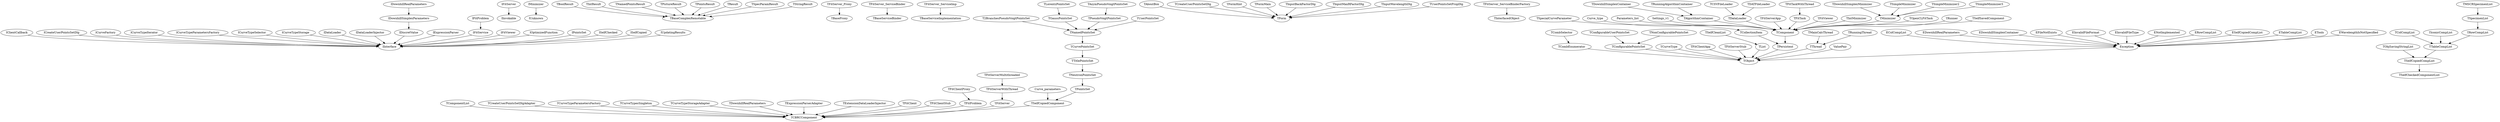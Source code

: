 DiGraph Classes {
  IClientCallback -> IInterface
  IClientCallback [href="ClientCallback.IClientCallback.html"]
  ICreateUserPointsSetDlg -> IInterface
  ICreateUserPointsSetDlg [href="int_create_user_points_set_dlg.ICreateUserPointsSetDlg.html"]
  ICurveFactory -> IInterface
  ICurveFactory [href="int_curve_factory.ICurveFactory.html"]
  ICurveTypeIterator -> IInterface
  ICurveTypeIterator [href="int_curve_type_iterator.ICurveTypeIterator.html"]
  ICurveTypeParametersFactory -> IInterface
  ICurveTypeParametersFactory [href="int_curve_type_parameters_factory.ICurveTypeParametersFactory.html"]
  ICurveTypeSelector -> IInterface
  ICurveTypeSelector [href="int_curve_type_selector.ICurveTypeSelector.html"]
  ICurveTypeStorage -> IInterface
  ICurveTypeStorage [href="int_curve_type_storage.ICurveTypeStorage.html"]
  IDataLoader -> IInterface
  IDataLoader [href="int_data_loader.IDataLoader.html"]
  IDataLoaderInjector -> IInterface
  IDataLoaderInjector [href="int_data_loader_injector.IDataLoaderInjector.html"]
  IDiscretValue -> IInterface
  IDiscretValue [href="comb_enumerator.IDiscretValue.html"]
  IDownhillSimplexParameters -> IDiscretValue
  IDownhillSimplexParameters [href="downhill_simplex_container.IDownhillSimplexParameters.html"]
  IDownhillRealParameters -> IDownhillSimplexParameters
  IDownhillRealParameters [href="downhill_simplex_container.IDownhillRealParameters.html"]
  IExpressionParser -> IInterface
  IExpressionParser [href="int_expression_parser.IExpressionParser.html"]
  IFitService -> IInterface
  IFitService [href="int_fit_service.IFitService.html"]
  IFitProblem -> IFitService
  IFitProblem [href="int_fit_service.IFitProblem.html"]
  IFitViewer -> IInterface
  IFitViewer [href="IntFitViewer.IFitViewer.html"]
  IOptimizedFunction -> IInterface
  IOptimizedFunction [href="downhill_simplex_container.IOptimizedFunction.html"]
  IPointsSet -> IInterface
  IPointsSet [href="int_points_set.IPointsSet.html"]
  ISelfChecked -> IInterface
  ISelfChecked [href="component_list.ISelfChecked.html"]
  ISelfCopied -> IInterface
  ISelfCopied [href="self_copied_component.ISelfCopied.html"]
  IUpdatingResults -> IInterface
  IUpdatingResults [href="downhill_simplex_container.IUpdatingResults.html"]
  IFitServer -> IInvokable
  IFitServer [href="int_fit_server.IFitServer.html"]
  IMinimizer -> IUnknown
  IMinimizer [href="int_minimizer.IMinimizer.html"]
  TBoolResult -> TBaseComplexRemotable
  TBoolResult [href="int_fit_server.TBoolResult.html"]
  TIntResult -> TBaseComplexRemotable
  TIntResult [href="int_fit_server.TIntResult.html"]
  TNamedPointsResult -> TBaseComplexRemotable
  TNamedPointsResult [href="int_fit_server.TNamedPointsResult.html"]
  TPictureResult -> TBaseComplexRemotable
  TPictureResult [href="int_fit_server.TPictureResult.html"]
  TPointsResult -> TBaseComplexRemotable
  TPointsResult [href="int_fit_server.TPointsResult.html"]
  TResult -> TBaseComplexRemotable
  TResult [href="int_fit_server.TResult.html"]
  TSpecParamResult -> TBaseComplexRemotable
  TSpecParamResult [href="int_fit_server.TSpecParamResult.html"]
  TStringResult -> TBaseComplexRemotable
  TStringResult [href="int_fit_server.TStringResult.html"]
  TFitServer_Proxy -> TBaseProxy
  TFitServer_Proxy [href="fit_server_proxy.TFitServer_Proxy.html"]
  TFitServer_ServiceBinder -> TBaseServiceBinder
  TFitServer_ServiceBinder [href="fit_server_binder.TFitServer_ServiceBinder.html"]
  TFitServer_ServiceImp -> TBaseServiceImplementation
  TFitServer_ServiceImp [href="fit_server_imp.TFitServer_ServiceImp.html"]
  TComponentList -> TCBRCComponent
  TComponentList [href="component_list.TComponentList.html"]
  TCreateUserPointsSetDlgAdapter -> TCBRCComponent
  TCreateUserPointsSetDlgAdapter [href="create_user_points_set_dlg_adapter.TCreateUserPointsSetDlgAdapter.html"]
  TCurveTypeParametersFactory -> TCBRCComponent
  TCurveTypeParametersFactory [href="curve_type_parameters_factory.TCurveTypeParametersFactory.html"]
  TCurveTypesSingleton -> TCBRCComponent
  TCurveTypesSingleton [href="curve_types_singleton.TCurveTypesSingleton.html"]
  TCurveTypeStorageAdapter -> TCBRCComponent
  TCurveTypeStorageAdapter [href="curve_type_storage_adapter.TCurveTypeStorageAdapter.html"]
  TDownhillRealParameters -> TCBRCComponent
  TDownhillRealParameters [href="downhill_simplex_container.TDownhillRealParameters.html"]
  TExpressionParserAdapter -> TCBRCComponent
  TExpressionParserAdapter [href="expression_parser_adapter.TExpressionParserAdapter.html"]
  TExtensionDataLoaderInjector -> TCBRCComponent
  TExtensionDataLoaderInjector [href="extension_data_loader_injector.TExtensionDataLoaderInjector.html"]
  TFitClient -> TCBRCComponent
  TFitClient [href="fit_client.TFitClient.html"]
  TFitClientStub -> TCBRCComponent
  TFitClientStub [href="fit_client_stub.TFitClientStub.html"]
  TFitProblem -> TCBRCComponent
  TFitProblem [href="fit_problem.TFitProblem.html"]
  TFitClientProxy -> TFitProblem
  TFitClientProxy [href="fit_client_proxy.TFitClientProxy.html"]
  TFitServer -> TCBRCComponent
  TFitServer [href="fit_server.TFitServer.html"]
  TFitServerWithThread -> TFitServer
  TFitServerWithThread [href="fit_server_with_thread.TFitServerWithThread.html"]
  TFitServerMultithreaded -> TFitServerWithThread
  TFitServerMultithreaded [href="fit_server_multithreaded.TFitServerMultithreaded.html"]
  TSelfCopiedComponent -> TCBRCComponent
  TSelfCopiedComponent [href="self_copied_component.TSelfCopiedComponent.html"]
  Curve_parameters -> TSelfCopiedComponent
  Curve_parameters [href="curve_points_set.Curve_parameters.html"]
  TPointsSet -> TSelfCopiedComponent
  TPointsSet [href="points_set.TPointsSet.html"]
  TNeutronPointsSet -> TPointsSet
  TNeutronPointsSet [href="neutron_points_set.TNeutronPointsSet.html"]
  TTitlePointsSet -> TNeutronPointsSet
  TTitlePointsSet [href="title_points_set.TTitlePointsSet.html"]
  TCurvePointsSet -> TTitlePointsSet
  TCurvePointsSet [href="curve_points_set.TCurvePointsSet.html"]
  TNamedPointsSet -> TCurvePointsSet
  TNamedPointsSet [href="named_points_set.TNamedPointsSet.html"]
  T2BranchesPseudoVoigtPointsSet -> TNamedPointsSet
  T2BranchesPseudoVoigtPointsSet [href="two_branches_pseudo_voigt_points_set.T2BranchesPseudoVoigtPointsSet.html"]
  TGaussPointsSet -> TNamedPointsSet
  TGaussPointsSet [href="gauss_points_set.TGaussPointsSet.html"]
  TLorentzPointsSet -> TGaussPointsSet
  TLorentzPointsSet [href="lorentz_points_set.TLorentzPointsSet.html"]
  TPseudoVoigtPointsSet -> TNamedPointsSet
  TPseudoVoigtPointsSet [href="pseudo_voigt_points_set.TPseudoVoigtPointsSet.html"]
  TAsymPseudoVoigtPointsSet -> TPseudoVoigtPointsSet
  TAsymPseudoVoigtPointsSet [href="asym_pseudo_voigt_points_set.TAsymPseudoVoigtPointsSet.html"]
  TUserPointsSet -> TNamedPointsSet
  TUserPointsSet [href="user_points_set.TUserPointsSet.html"]
  TAboutBox -> TForm
  TAboutBox [href="about_box_dialog.TAboutBox.html"]
  TCreateUserPointsSetDlg -> TForm
  TCreateUserPointsSetDlg [href="create_user_points_set_dlg.TCreateUserPointsSetDlg.html"]
  TFormHint -> TForm
  TFormHint [href="form_hint.TFormHint.html"]
  TFormMain -> TForm
  TFormMain [href="form_main.TFormMain.html"]
  TInputBackFactorDlg -> TForm
  TInputBackFactorDlg [href="input_back_factor_dialog.TInputBackFactorDlg.html"]
  TInputMaxRFactorDlg -> TForm
  TInputMaxRFactorDlg [href="input_max_rfactor_dialog.TInputMaxRFactorDlg.html"]
  TInputWavelengthDlg -> TForm
  TInputWavelengthDlg [href="input_wavelength_dialog.TInputWavelengthDlg.html"]
  TUserPointsSetPropDlg -> TForm
  TUserPointsSetPropDlg [href="user_points_set_prop_dialog.TUserPointsSetPropDlg.html"]
  TFitServer_ServiceBinderFactory -> TInterfacedObject
  TFitServer_ServiceBinderFactory [href="fit_server_binder.TFitServer_ServiceBinderFactory.html"]
  Exception -> TObject
  EColCompList -> Exception
  EColCompList [href="table_components.EColCompList.html"]
  EDownhillRealParameters -> Exception
  EDownhillRealParameters [href="downhill_simplex_container.EDownhillRealParameters.html"]
  EDownhillSimplexContainer -> Exception
  EDownhillSimplexContainer [href="downhill_simplex_container.EDownhillSimplexContainer.html"]
  EFileNotExists -> Exception
  EFileNotExists [href="data_loader.EFileNotExists.html"]
  EInvalidFileFormat -> Exception
  EInvalidFileFormat [href="data_loader.EInvalidFileFormat.html"]
  EInvalidFileType -> Exception
  EInvalidFileType [href="data_loader.EInvalidFileType.html"]
  ENotImplemented -> Exception
  ENotImplemented [href="curve_types_singleton.ENotImplemented.html"]
  ERowCompList -> Exception
  ERowCompList [href="table_components.ERowCompList.html"]
  ESelfCopiedCompList -> Exception
  ESelfCopiedCompList [href="self_copied_component.ESelfCopiedCompList.html"]
  ETableCompList -> Exception
  ETableCompList [href="table_components.ETableCompList.html"]
  ETools -> Exception
  ETools [href="Tools.ETools.html"]
  EWavelengthIsNotSpecified -> Exception
  EWavelengthIsNotSpecified [href="neutron_points_set.EWavelengthIsNotSpecified.html"]
  TCombEnumerator -> TObject
  TCombEnumerator [href="comb_enumerator.TCombEnumerator.html"]
  TCombSelector -> TCombEnumerator
  TCombSelector [href="comb_enumerator.TCombSelector.html"]
  TConfigurablePointsSet -> TObject
  TConfigurablePointsSet [href="configurable_points_set.TConfigurablePointsSet.html"]
  TConfigurableUserPointsSet -> TConfigurablePointsSet
  TConfigurableUserPointsSet [href="configurable_user_points_set.TConfigurableUserPointsSet.html"]
  TNonConfigurablePointsSet -> TConfigurablePointsSet
  TNonConfigurablePointsSet [href="non_configurable_points_set.TNonConfigurablePointsSet.html"]
  TCurveType -> TObject
  TCurveType [href="curve_types_singleton.TCurveType.html"]
  TFitClientApp -> TObject
  TFitClientApp [href="fit_client_app.TFitClientApp.html"]
  TFitServerStub -> TObject
  TFitServerStub [href="fit_server_stub.TFitServerStub.html"]
  TList -> TObject
  TSelfCleanList -> TList
  TSelfCleanList [href="component_list.TSelfCleanList.html"]
  TPersistent -> TObject
  TCollectionItem -> TPersistent
  TSpecialCurveParameter -> TCollectionItem
  TSpecialCurveParameter [href="curve_points_set.TSpecialCurveParameter.html"]
  TComponent -> TPersistent
  Curve_type -> TComponent
  Curve_type [href="app_settings.Curve_type.html"]
  Parameters_list -> TComponent
  Parameters_list [href="mscr_specimen_list.Parameters_list.html"]
  Settings_v1 -> TComponent
  Settings_v1 [href="app_settings.Settings_v1.html"]
  TAlgorithmContainer -> TComponent
  TAlgorithmContainer [href="algorithm_container.TAlgorithmContainer.html"]
  TDownhillSimplexContainer -> TAlgorithmContainer
  TDownhillSimplexContainer [href="downhill_simplex_container.TDownhillSimplexContainer.html"]
  TRunningAlgorithmContainer -> TAlgorithmContainer
  TRunningAlgorithmContainer [href="algorithm_container.TRunningAlgorithmContainer.html"]
  TDataLoader -> TComponent
  TDataLoader [href="data_loader.TDataLoader.html"]
  TCSVFileLoader -> TDataLoader
  TCSVFileLoader [href="csv_file_loader.TCSVFileLoader.html"]
  TDATFileLoader -> TDataLoader
  TDATFileLoader [href="dat_file_loader.TDATFileLoader.html"]
  TFitServerApp -> TComponent
  TFitServerApp [href="fit_server_app.TFitServerApp.html"]
  TFitTask -> TComponent
  TFitTask [href="fit_task.TFitTask.html"]
  TFitTaskWithThread -> TFitTask
  TFitTaskWithThread [href="fit_task_with_thread.TFitTaskWithThread.html"]
  TFitViewer -> TComponent
  TFitViewer [href="fit_viewer.TFitViewer.html"]
  TIntMinimizer -> TComponent
  TIntMinimizer [href="int_minimizer.TIntMinimizer.html"]
  TMinimizer -> TComponent
  TMinimizer [href="int_minimizer.TMinimizer.html"]
  TDownhillSimplexMinimizer -> TMinimizer
  TDownhillSimplexMinimizer [href="downhill_simplex_minimizer.TDownhillSimplexMinimizer.html"]
  TSimpleMinimizer -> TMinimizer
  TSimpleMinimizer [href="simple_minimizer.TSimpleMinimizer.html"]
  TSimpleMinimizer2 -> TMinimizer
  TSimpleMinimizer2 [href="simple_minimizer.TSimpleMinimizer2.html"]
  TSimpleMinimizer3 -> TMinimizer
  TSimpleMinimizer3 [href="simple_minimizer.TSimpleMinimizer3.html"]
  TOpenCLFitTask -> TComponent
  TOpenCLFitTask [href="fit_task.TOpenCLFitTask.html"]
  TRunner -> TComponent
  TRunner [href="runner_thread.TRunner.html"]
  TSelfSavedComponent -> TComponent
  TSelfSavedComponent [href="self_saved_component.TSelfSavedComponent.html"]
  TThread -> TObject
  TMainCalcThread -> TThread
  TMainCalcThread [href="main_calc_thread.TMainCalcThread.html"]
  TRunningThread -> TThread
  TRunningThread [href="runner_thread.TRunningThread.html"]
  ValuePair -> TObject
  ValuePair [href="gauss_points_set.ValuePair.html"]
  TSelfCopiedCompList -> TSelfCheckedComponentList
  TSelfCopiedCompList [href="self_copied_component.TSelfCopiedCompList.html"]
  TObjSavingStringList -> TSelfCopiedCompList
  TObjSavingStringList [href="obj_saving_string_list.TObjSavingStringList.html"]
  TTableCompList -> TSelfCopiedCompList
  TTableCompList [href="table_components.TTableCompList.html"]
  TColCompList -> TTableCompList
  TColCompList [href="table_components.TColCompList.html"]
  TIconicCompList -> TTableCompList
  TIconicCompList [href="table_components.TIconicCompList.html"]
  TRowCompList -> TTableCompList
  TRowCompList [href="table_components.TRowCompList.html"]
  TSpecimenList -> TRowCompList
  TSpecimenList [href="data_classes.TSpecimenList.html"]
  TMSCRSpecimenList -> TSpecimenList
  TMSCRSpecimenList [href="mscr_specimen_list.TMSCRSpecimenList.html"]
}
